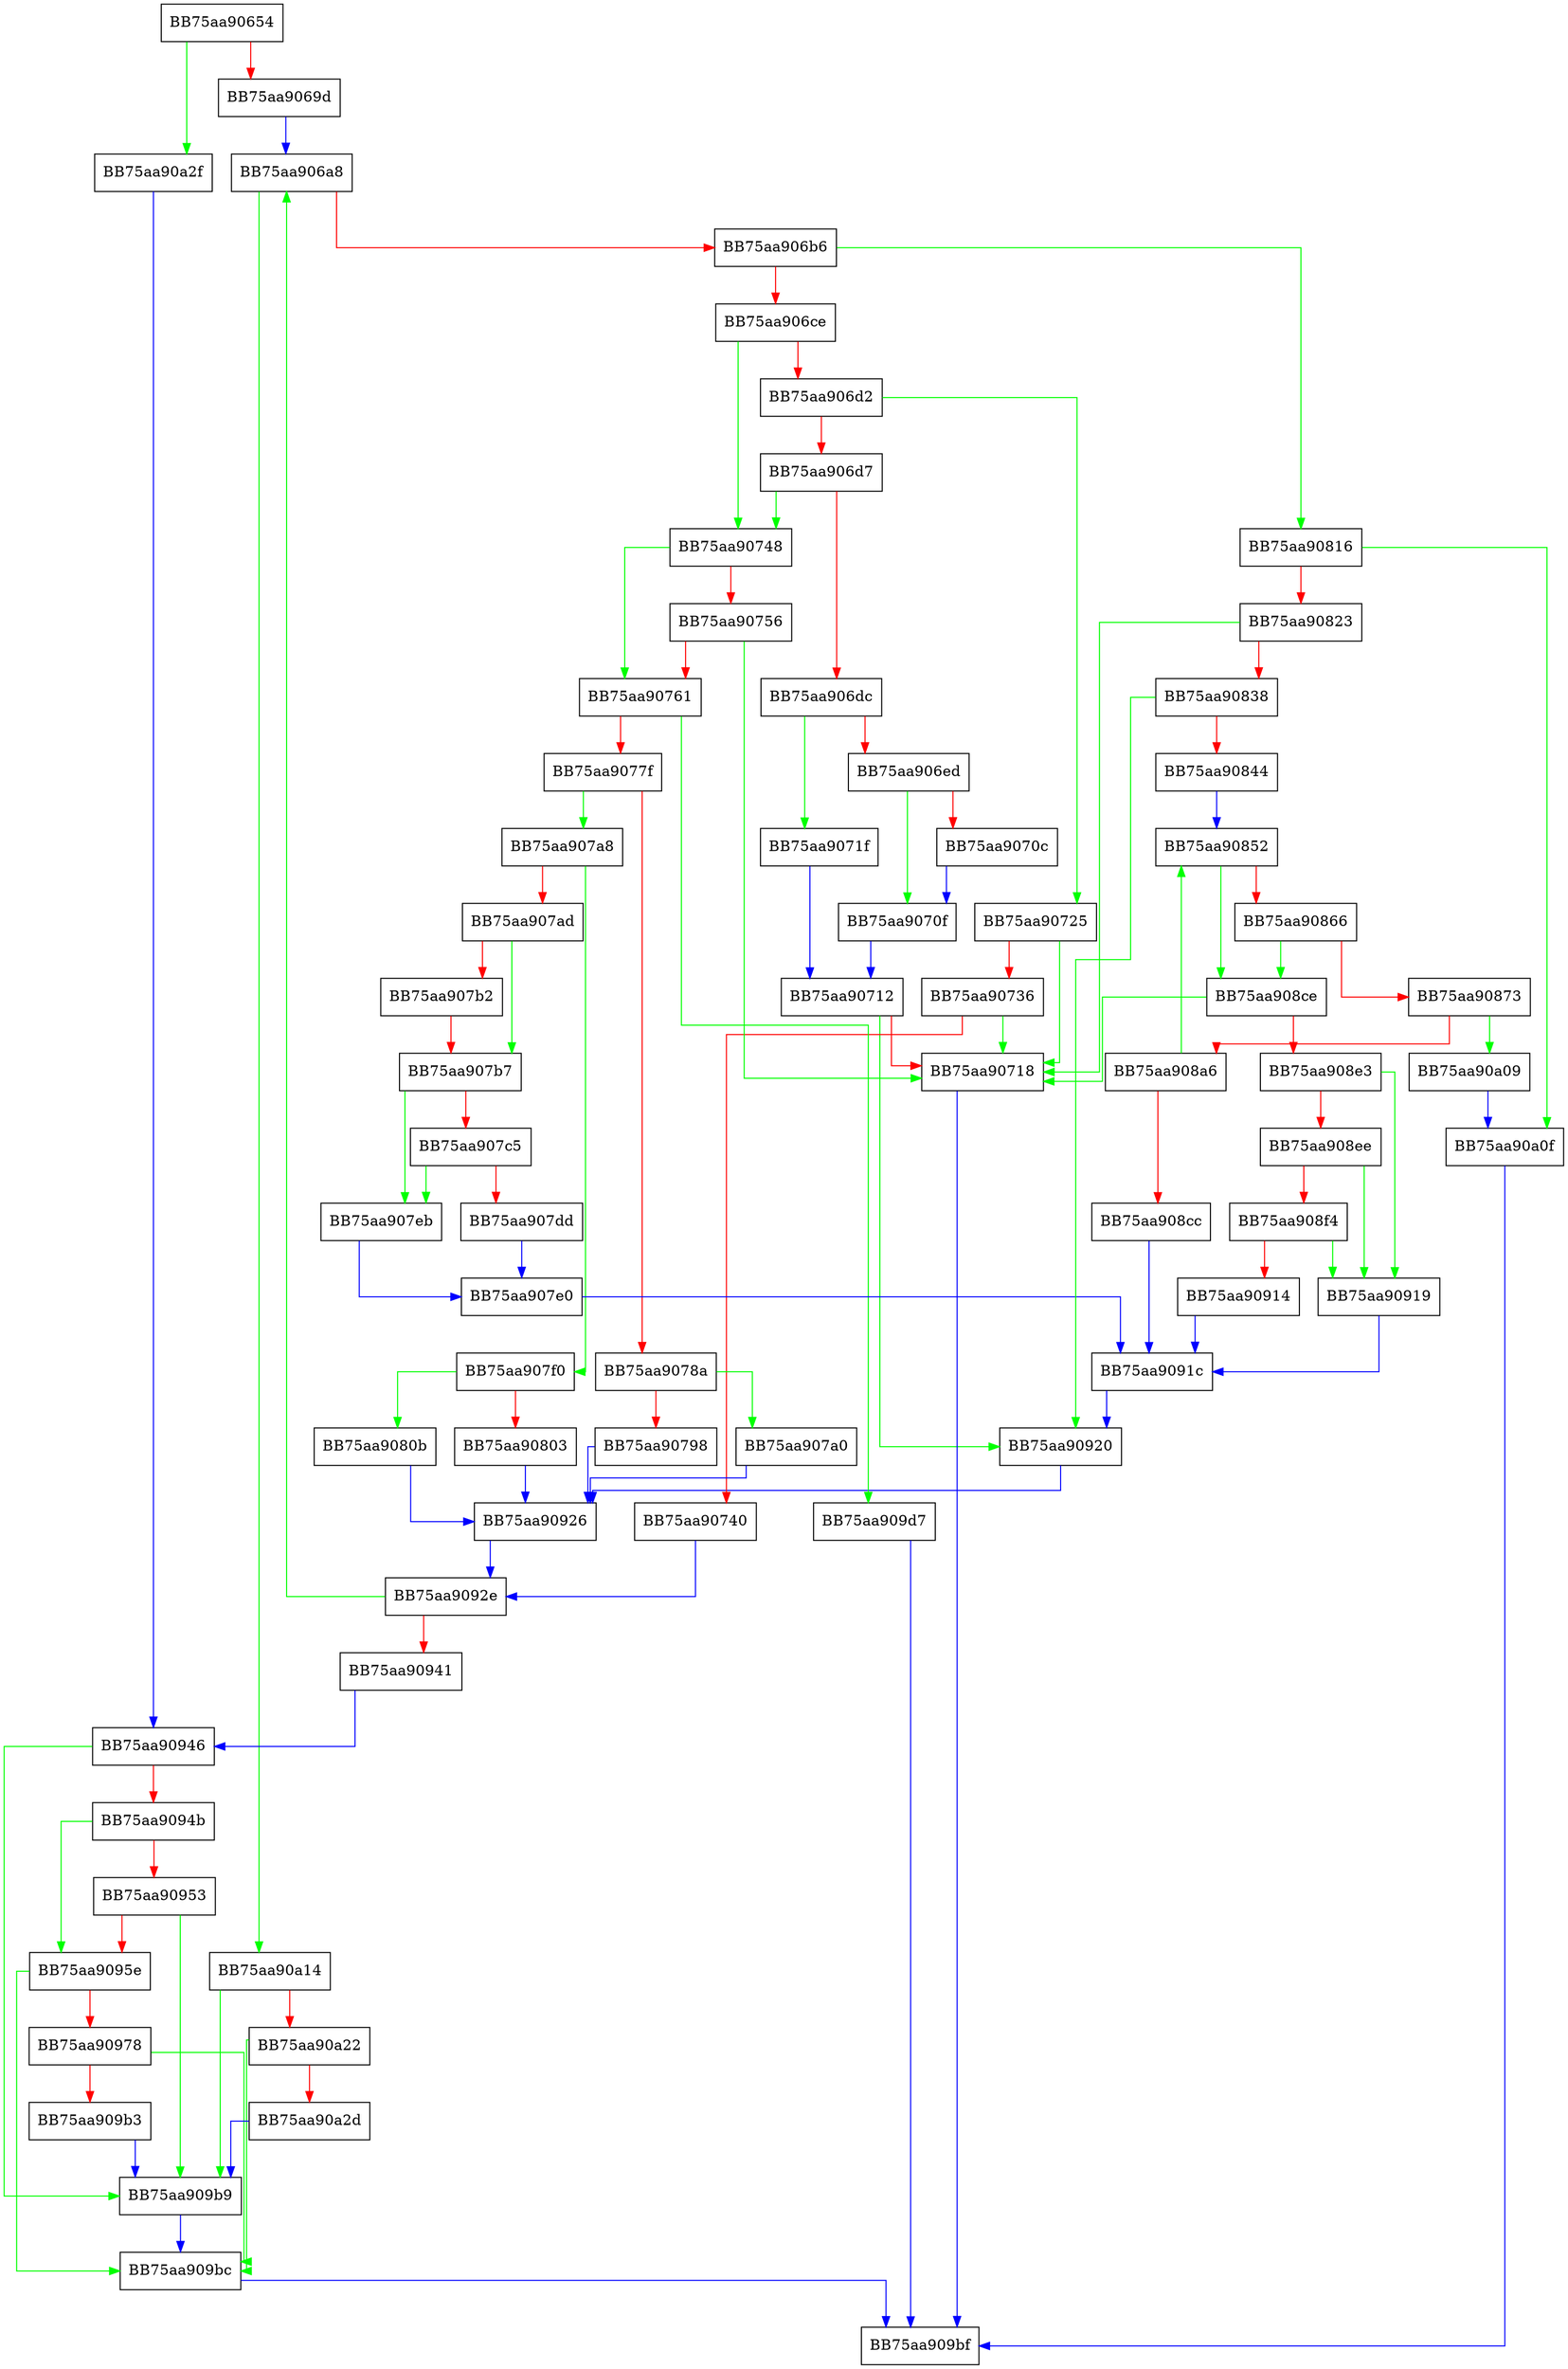 digraph isWildPathMatchWorker {
  node [shape="box"];
  graph [splines=ortho];
  BB75aa90654 -> BB75aa90a2f [color="green"];
  BB75aa90654 -> BB75aa9069d [color="red"];
  BB75aa9069d -> BB75aa906a8 [color="blue"];
  BB75aa906a8 -> BB75aa90a14 [color="green"];
  BB75aa906a8 -> BB75aa906b6 [color="red"];
  BB75aa906b6 -> BB75aa90816 [color="green"];
  BB75aa906b6 -> BB75aa906ce [color="red"];
  BB75aa906ce -> BB75aa90748 [color="green"];
  BB75aa906ce -> BB75aa906d2 [color="red"];
  BB75aa906d2 -> BB75aa90725 [color="green"];
  BB75aa906d2 -> BB75aa906d7 [color="red"];
  BB75aa906d7 -> BB75aa90748 [color="green"];
  BB75aa906d7 -> BB75aa906dc [color="red"];
  BB75aa906dc -> BB75aa9071f [color="green"];
  BB75aa906dc -> BB75aa906ed [color="red"];
  BB75aa906ed -> BB75aa9070f [color="green"];
  BB75aa906ed -> BB75aa9070c [color="red"];
  BB75aa9070c -> BB75aa9070f [color="blue"];
  BB75aa9070f -> BB75aa90712 [color="blue"];
  BB75aa90712 -> BB75aa90920 [color="green"];
  BB75aa90712 -> BB75aa90718 [color="red"];
  BB75aa90718 -> BB75aa909bf [color="blue"];
  BB75aa9071f -> BB75aa90712 [color="blue"];
  BB75aa90725 -> BB75aa90718 [color="green"];
  BB75aa90725 -> BB75aa90736 [color="red"];
  BB75aa90736 -> BB75aa90718 [color="green"];
  BB75aa90736 -> BB75aa90740 [color="red"];
  BB75aa90740 -> BB75aa9092e [color="blue"];
  BB75aa90748 -> BB75aa90761 [color="green"];
  BB75aa90748 -> BB75aa90756 [color="red"];
  BB75aa90756 -> BB75aa90718 [color="green"];
  BB75aa90756 -> BB75aa90761 [color="red"];
  BB75aa90761 -> BB75aa909d7 [color="green"];
  BB75aa90761 -> BB75aa9077f [color="red"];
  BB75aa9077f -> BB75aa907a8 [color="green"];
  BB75aa9077f -> BB75aa9078a [color="red"];
  BB75aa9078a -> BB75aa907a0 [color="green"];
  BB75aa9078a -> BB75aa90798 [color="red"];
  BB75aa90798 -> BB75aa90926 [color="blue"];
  BB75aa907a0 -> BB75aa90926 [color="blue"];
  BB75aa907a8 -> BB75aa907f0 [color="green"];
  BB75aa907a8 -> BB75aa907ad [color="red"];
  BB75aa907ad -> BB75aa907b7 [color="green"];
  BB75aa907ad -> BB75aa907b2 [color="red"];
  BB75aa907b2 -> BB75aa907b7 [color="red"];
  BB75aa907b7 -> BB75aa907eb [color="green"];
  BB75aa907b7 -> BB75aa907c5 [color="red"];
  BB75aa907c5 -> BB75aa907eb [color="green"];
  BB75aa907c5 -> BB75aa907dd [color="red"];
  BB75aa907dd -> BB75aa907e0 [color="blue"];
  BB75aa907e0 -> BB75aa9091c [color="blue"];
  BB75aa907eb -> BB75aa907e0 [color="blue"];
  BB75aa907f0 -> BB75aa9080b [color="green"];
  BB75aa907f0 -> BB75aa90803 [color="red"];
  BB75aa90803 -> BB75aa90926 [color="blue"];
  BB75aa9080b -> BB75aa90926 [color="blue"];
  BB75aa90816 -> BB75aa90a0f [color="green"];
  BB75aa90816 -> BB75aa90823 [color="red"];
  BB75aa90823 -> BB75aa90718 [color="green"];
  BB75aa90823 -> BB75aa90838 [color="red"];
  BB75aa90838 -> BB75aa90920 [color="green"];
  BB75aa90838 -> BB75aa90844 [color="red"];
  BB75aa90844 -> BB75aa90852 [color="blue"];
  BB75aa90852 -> BB75aa908ce [color="green"];
  BB75aa90852 -> BB75aa90866 [color="red"];
  BB75aa90866 -> BB75aa908ce [color="green"];
  BB75aa90866 -> BB75aa90873 [color="red"];
  BB75aa90873 -> BB75aa90a09 [color="green"];
  BB75aa90873 -> BB75aa908a6 [color="red"];
  BB75aa908a6 -> BB75aa90852 [color="green"];
  BB75aa908a6 -> BB75aa908cc [color="red"];
  BB75aa908cc -> BB75aa9091c [color="blue"];
  BB75aa908ce -> BB75aa90718 [color="green"];
  BB75aa908ce -> BB75aa908e3 [color="red"];
  BB75aa908e3 -> BB75aa90919 [color="green"];
  BB75aa908e3 -> BB75aa908ee [color="red"];
  BB75aa908ee -> BB75aa90919 [color="green"];
  BB75aa908ee -> BB75aa908f4 [color="red"];
  BB75aa908f4 -> BB75aa90919 [color="green"];
  BB75aa908f4 -> BB75aa90914 [color="red"];
  BB75aa90914 -> BB75aa9091c [color="blue"];
  BB75aa90919 -> BB75aa9091c [color="blue"];
  BB75aa9091c -> BB75aa90920 [color="blue"];
  BB75aa90920 -> BB75aa90926 [color="blue"];
  BB75aa90926 -> BB75aa9092e [color="blue"];
  BB75aa9092e -> BB75aa906a8 [color="green"];
  BB75aa9092e -> BB75aa90941 [color="red"];
  BB75aa90941 -> BB75aa90946 [color="blue"];
  BB75aa90946 -> BB75aa909b9 [color="green"];
  BB75aa90946 -> BB75aa9094b [color="red"];
  BB75aa9094b -> BB75aa9095e [color="green"];
  BB75aa9094b -> BB75aa90953 [color="red"];
  BB75aa90953 -> BB75aa909b9 [color="green"];
  BB75aa90953 -> BB75aa9095e [color="red"];
  BB75aa9095e -> BB75aa909bc [color="green"];
  BB75aa9095e -> BB75aa90978 [color="red"];
  BB75aa90978 -> BB75aa909bc [color="green"];
  BB75aa90978 -> BB75aa909b3 [color="red"];
  BB75aa909b3 -> BB75aa909b9 [color="blue"];
  BB75aa909b9 -> BB75aa909bc [color="blue"];
  BB75aa909bc -> BB75aa909bf [color="blue"];
  BB75aa909d7 -> BB75aa909bf [color="blue"];
  BB75aa90a09 -> BB75aa90a0f [color="blue"];
  BB75aa90a0f -> BB75aa909bf [color="blue"];
  BB75aa90a14 -> BB75aa909b9 [color="green"];
  BB75aa90a14 -> BB75aa90a22 [color="red"];
  BB75aa90a22 -> BB75aa909bc [color="green"];
  BB75aa90a22 -> BB75aa90a2d [color="red"];
  BB75aa90a2d -> BB75aa909b9 [color="blue"];
  BB75aa90a2f -> BB75aa90946 [color="blue"];
}
